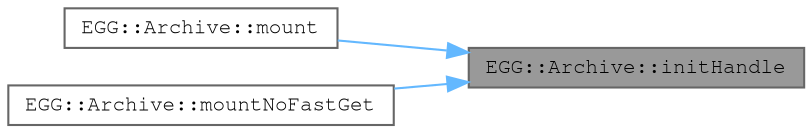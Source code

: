 digraph "EGG::Archive::initHandle"
{
 // LATEX_PDF_SIZE
  bgcolor="transparent";
  edge [fontname=FreeMono,fontsize=10,labelfontname=FreeMono,labelfontsize=10];
  node [fontname=FreeMono,fontsize=10,shape=box,height=0.2,width=0.4];
  rankdir="RL";
  Node1 [label="EGG::Archive::initHandle",height=0.2,width=0.4,color="gray40", fillcolor="grey60", style="filled", fontcolor="black",tooltip=" "];
  Node1 -> Node2 [dir="back",color="steelblue1",style="solid"];
  Node2 [label="EGG::Archive::mount",height=0.2,width=0.4,color="grey40", fillcolor="white", style="filled",URL="$class_e_g_g_1_1_archive.html#aaebe90815937d8066a091bbc820440ac",tooltip="Mount an archive."];
  Node1 -> Node3 [dir="back",color="steelblue1",style="solid"];
  Node3 [label="EGG::Archive::mountNoFastGet",height=0.2,width=0.4,color="grey40", fillcolor="white", style="filled",URL="$class_e_g_g_1_1_archive.html#a8311899a82fcc302cd23de6197620292",tooltip="Exact same as."];
}

